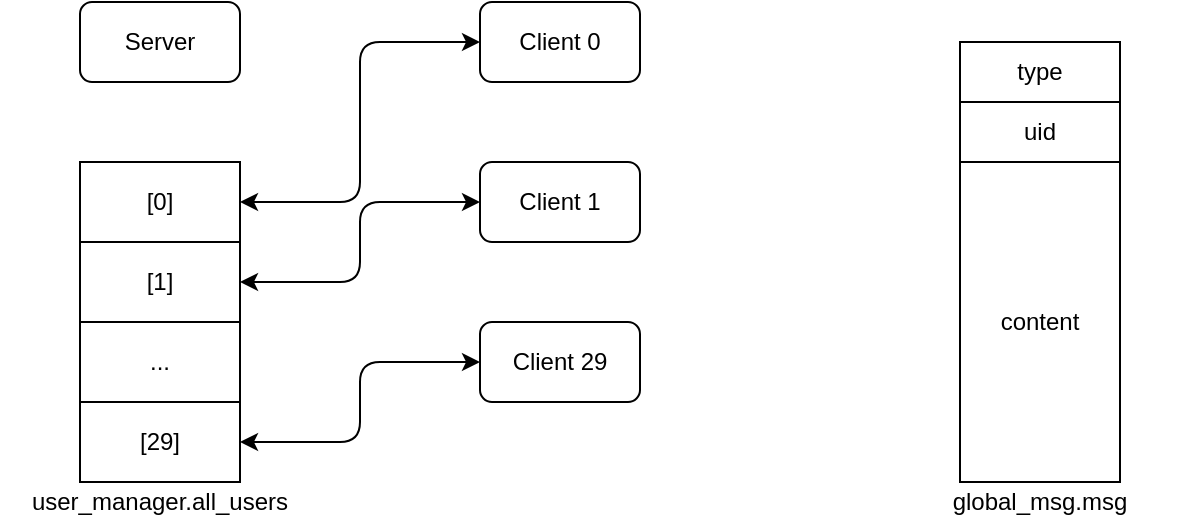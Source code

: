 <mxfile version="15.7.3" type="device" pages="4"><diagram id="ztQ8jp-wLNZFCGGMnCUg" name="Arch"><mxGraphModel dx="1038" dy="617" grid="1" gridSize="10" guides="1" tooltips="1" connect="1" arrows="1" fold="1" page="1" pageScale="1" pageWidth="827" pageHeight="1169" math="0" shadow="0"><root><mxCell id="0"/><mxCell id="1" parent="0"/><mxCell id="0wvb_rNcTNj_fXsIu4Lz-1" value="Server" style="rounded=1;whiteSpace=wrap;html=1;glass=0;sketch=0;" parent="1" vertex="1"><mxGeometry x="160" y="120" width="80" height="40" as="geometry"/></mxCell><mxCell id="0wvb_rNcTNj_fXsIu4Lz-2" value="" style="rounded=0;whiteSpace=wrap;html=1;glass=0;sketch=0;" parent="1" vertex="1"><mxGeometry x="160" y="200" width="80" height="160" as="geometry"/></mxCell><mxCell id="0wvb_rNcTNj_fXsIu4Lz-3" value="user_manager.all_users" style="text;html=1;strokeColor=none;fillColor=none;align=center;verticalAlign=middle;whiteSpace=wrap;rounded=0;glass=0;sketch=0;" parent="1" vertex="1"><mxGeometry x="120" y="360" width="160" height="20" as="geometry"/></mxCell><mxCell id="0wvb_rNcTNj_fXsIu4Lz-4" value="[0]" style="rounded=0;whiteSpace=wrap;html=1;glass=0;sketch=0;" parent="1" vertex="1"><mxGeometry x="160" y="200" width="80" height="40" as="geometry"/></mxCell><mxCell id="0wvb_rNcTNj_fXsIu4Lz-5" value="[1]" style="rounded=0;whiteSpace=wrap;html=1;glass=0;sketch=0;" parent="1" vertex="1"><mxGeometry x="160" y="240" width="80" height="40" as="geometry"/></mxCell><mxCell id="0wvb_rNcTNj_fXsIu4Lz-6" value="..." style="rounded=0;whiteSpace=wrap;html=1;glass=0;sketch=0;" parent="1" vertex="1"><mxGeometry x="160" y="280" width="80" height="40" as="geometry"/></mxCell><mxCell id="0wvb_rNcTNj_fXsIu4Lz-7" value="[29]" style="rounded=0;whiteSpace=wrap;html=1;glass=0;sketch=0;" parent="1" vertex="1"><mxGeometry x="160" y="320" width="80" height="40" as="geometry"/></mxCell><mxCell id="0wvb_rNcTNj_fXsIu4Lz-8" value="Client 0" style="rounded=1;whiteSpace=wrap;html=1;glass=0;sketch=0;" parent="1" vertex="1"><mxGeometry x="360" y="120" width="80" height="40" as="geometry"/></mxCell><mxCell id="0wvb_rNcTNj_fXsIu4Lz-9" value="Client 1" style="rounded=1;whiteSpace=wrap;html=1;glass=0;sketch=0;" parent="1" vertex="1"><mxGeometry x="360" y="200" width="80" height="40" as="geometry"/></mxCell><mxCell id="0wvb_rNcTNj_fXsIu4Lz-10" value="Client 29" style="rounded=1;whiteSpace=wrap;html=1;glass=0;sketch=0;" parent="1" vertex="1"><mxGeometry x="360" y="280" width="80" height="40" as="geometry"/></mxCell><mxCell id="0wvb_rNcTNj_fXsIu4Lz-11" value="" style="endArrow=classic;startArrow=classic;html=1;entryX=0;entryY=0.5;entryDx=0;entryDy=0;exitX=1;exitY=0.5;exitDx=0;exitDy=0;edgeStyle=orthogonalEdgeStyle;" parent="1" source="0wvb_rNcTNj_fXsIu4Lz-4" target="0wvb_rNcTNj_fXsIu4Lz-8" edge="1"><mxGeometry width="50" height="50" relative="1" as="geometry"><mxPoint x="390" y="340" as="sourcePoint"/><mxPoint x="440" y="290" as="targetPoint"/></mxGeometry></mxCell><mxCell id="0wvb_rNcTNj_fXsIu4Lz-12" value="" style="endArrow=classic;startArrow=classic;html=1;entryX=0;entryY=0.5;entryDx=0;entryDy=0;exitX=1;exitY=0.5;exitDx=0;exitDy=0;edgeStyle=orthogonalEdgeStyle;" parent="1" source="0wvb_rNcTNj_fXsIu4Lz-5" target="0wvb_rNcTNj_fXsIu4Lz-9" edge="1"><mxGeometry width="50" height="50" relative="1" as="geometry"><mxPoint x="250" y="230" as="sourcePoint"/><mxPoint x="370" y="150" as="targetPoint"/></mxGeometry></mxCell><mxCell id="0wvb_rNcTNj_fXsIu4Lz-13" value="" style="endArrow=classic;startArrow=classic;html=1;entryX=0;entryY=0.5;entryDx=0;entryDy=0;exitX=1;exitY=0.5;exitDx=0;exitDy=0;edgeStyle=orthogonalEdgeStyle;" parent="1" source="0wvb_rNcTNj_fXsIu4Lz-7" target="0wvb_rNcTNj_fXsIu4Lz-10" edge="1"><mxGeometry width="50" height="50" relative="1" as="geometry"><mxPoint x="250" y="270" as="sourcePoint"/><mxPoint x="370" y="230" as="targetPoint"/></mxGeometry></mxCell><mxCell id="d3LmzU1sygrZS3-xahMW-1" value="content" style="rounded=0;whiteSpace=wrap;html=1;glass=0;sketch=0;" parent="1" vertex="1"><mxGeometry x="600" y="200" width="80" height="160" as="geometry"/></mxCell><mxCell id="d3LmzU1sygrZS3-xahMW-2" value="global_msg.msg" style="text;html=1;strokeColor=none;fillColor=none;align=center;verticalAlign=middle;whiteSpace=wrap;rounded=0;glass=0;sketch=0;" parent="1" vertex="1"><mxGeometry x="560" y="360" width="160" height="20" as="geometry"/></mxCell><mxCell id="qR-idYSzyBj0ynKcqHZd-1" value="uid" style="rounded=0;whiteSpace=wrap;html=1;glass=0;sketch=0;" parent="1" vertex="1"><mxGeometry x="600" y="170" width="80" height="30" as="geometry"/></mxCell><mxCell id="qR-idYSzyBj0ynKcqHZd-2" value="type" style="rounded=0;whiteSpace=wrap;html=1;glass=0;sketch=0;" parent="1" vertex="1"><mxGeometry x="600" y="140" width="80" height="30" as="geometry"/></mxCell></root></mxGraphModel></diagram><diagram id="RaOg61kM_tMvtl5a4o-I" name="Broadcast"><mxGraphModel dx="1038" dy="617" grid="1" gridSize="10" guides="1" tooltips="1" connect="1" arrows="1" fold="1" page="1" pageScale="1" pageWidth="827" pageHeight="1169" math="0" shadow="0"><root><mxCell id="gN6ypUjv7BqEdY-IQkEZ-0"/><mxCell id="gN6ypUjv7BqEdY-IQkEZ-1" parent="gN6ypUjv7BqEdY-IQkEZ-0"/><mxCell id="VktEYVi3N_iDKURoangl-0" value="Server" style="rounded=1;whiteSpace=wrap;html=1;glass=0;sketch=0;" parent="gN6ypUjv7BqEdY-IQkEZ-1" vertex="1"><mxGeometry x="160" y="120" width="80" height="40" as="geometry"/></mxCell><mxCell id="VktEYVi3N_iDKURoangl-1" value="" style="rounded=0;whiteSpace=wrap;html=1;glass=0;sketch=0;" parent="gN6ypUjv7BqEdY-IQkEZ-1" vertex="1"><mxGeometry x="160" y="200" width="80" height="160" as="geometry"/></mxCell><mxCell id="VktEYVi3N_iDKURoangl-3" value="[0]" style="rounded=0;whiteSpace=wrap;html=1;glass=0;sketch=0;" parent="gN6ypUjv7BqEdY-IQkEZ-1" vertex="1"><mxGeometry x="160" y="200" width="80" height="40" as="geometry"/></mxCell><mxCell id="VktEYVi3N_iDKURoangl-4" value="[1]" style="rounded=0;whiteSpace=wrap;html=1;glass=0;sketch=0;" parent="gN6ypUjv7BqEdY-IQkEZ-1" vertex="1"><mxGeometry x="160" y="240" width="80" height="40" as="geometry"/></mxCell><mxCell id="VktEYVi3N_iDKURoangl-5" value="..." style="rounded=0;whiteSpace=wrap;html=1;glass=0;sketch=0;" parent="gN6ypUjv7BqEdY-IQkEZ-1" vertex="1"><mxGeometry x="160" y="280" width="80" height="40" as="geometry"/></mxCell><mxCell id="VktEYVi3N_iDKURoangl-6" value="[29]" style="rounded=0;whiteSpace=wrap;html=1;glass=0;sketch=0;" parent="gN6ypUjv7BqEdY-IQkEZ-1" vertex="1"><mxGeometry x="160" y="320" width="80" height="40" as="geometry"/></mxCell><mxCell id="VktEYVi3N_iDKURoangl-7" value="Client 0" style="rounded=1;whiteSpace=wrap;html=1;glass=0;sketch=0;" parent="gN6ypUjv7BqEdY-IQkEZ-1" vertex="1"><mxGeometry x="360" y="120" width="80" height="40" as="geometry"/></mxCell><mxCell id="VktEYVi3N_iDKURoangl-8" value="Client 1" style="rounded=1;whiteSpace=wrap;html=1;glass=0;sketch=0;" parent="gN6ypUjv7BqEdY-IQkEZ-1" vertex="1"><mxGeometry x="360" y="200" width="80" height="40" as="geometry"/></mxCell><mxCell id="VktEYVi3N_iDKURoangl-9" value="Client 29" style="rounded=1;whiteSpace=wrap;html=1;glass=0;sketch=0;" parent="gN6ypUjv7BqEdY-IQkEZ-1" vertex="1"><mxGeometry x="360" y="280" width="80" height="40" as="geometry"/></mxCell><mxCell id="VktEYVi3N_iDKURoangl-13" value="" style="endArrow=classic;html=1;exitX=0.5;exitY=0;exitDx=0;exitDy=0;entryX=0.5;entryY=0;entryDx=0;entryDy=0;edgeStyle=orthogonalEdgeStyle;" parent="gN6ypUjv7BqEdY-IQkEZ-1" source="VktEYVi3N_iDKURoangl-0" target="VktEYVi3N_iDKURoangl-7" edge="1"><mxGeometry width="50" height="50" relative="1" as="geometry"><mxPoint x="190" y="70" as="sourcePoint"/><mxPoint x="430" y="50" as="targetPoint"/><Array as="points"><mxPoint x="200" y="90"/><mxPoint x="400" y="90"/></Array></mxGeometry></mxCell><mxCell id="VktEYVi3N_iDKURoangl-14" value="" style="endArrow=classic;html=1;exitX=0.5;exitY=0;exitDx=0;exitDy=0;entryX=0.5;entryY=0;entryDx=0;entryDy=0;edgeStyle=orthogonalEdgeStyle;" parent="gN6ypUjv7BqEdY-IQkEZ-1" source="VktEYVi3N_iDKURoangl-0" target="VktEYVi3N_iDKURoangl-8" edge="1"><mxGeometry width="50" height="50" relative="1" as="geometry"><mxPoint x="210" y="130" as="sourcePoint"/><mxPoint x="410" y="130" as="targetPoint"/><Array as="points"><mxPoint x="200" y="100"/><mxPoint x="320" y="100"/><mxPoint x="320" y="180"/><mxPoint x="400" y="180"/></Array></mxGeometry></mxCell><mxCell id="VktEYVi3N_iDKURoangl-15" value="" style="endArrow=classic;html=1;exitX=0.5;exitY=0;exitDx=0;exitDy=0;entryX=0.5;entryY=0;entryDx=0;entryDy=0;edgeStyle=orthogonalEdgeStyle;" parent="gN6ypUjv7BqEdY-IQkEZ-1" target="VktEYVi3N_iDKURoangl-9" edge="1"><mxGeometry width="50" height="50" relative="1" as="geometry"><mxPoint x="200" y="120" as="sourcePoint"/><mxPoint x="400" y="200" as="targetPoint"/><Array as="points"><mxPoint x="200" y="110"/><mxPoint x="280" y="110"/><mxPoint x="280" y="260"/><mxPoint x="400" y="260"/></Array></mxGeometry></mxCell><mxCell id="VktEYVi3N_iDKURoangl-16" value="3. Send signal SIGUSR1" style="text;html=1;strokeColor=none;fillColor=none;align=center;verticalAlign=middle;whiteSpace=wrap;rounded=0;glass=0;sketch=0;" parent="gN6ypUjv7BqEdY-IQkEZ-1" vertex="1"><mxGeometry x="200" y="70" width="200" height="20" as="geometry"/></mxCell><mxCell id="VktEYVi3N_iDKURoangl-23" value="" style="endArrow=classic;html=1;exitX=0.25;exitY=0;exitDx=0;exitDy=0;edgeStyle=orthogonalEdgeStyle;entryX=0.5;entryY=0;entryDx=0;entryDy=0;" parent="gN6ypUjv7BqEdY-IQkEZ-1" source="VktEYVi3N_iDKURoangl-0" target="2Idp79vaZEghpSt_taRU-2" edge="1"><mxGeometry width="50" height="50" relative="1" as="geometry"><mxPoint x="210" y="130" as="sourcePoint"/><mxPoint x="640" y="190" as="targetPoint"/><Array as="points"><mxPoint x="180" y="60"/><mxPoint x="640" y="60"/></Array></mxGeometry></mxCell><mxCell id="VktEYVi3N_iDKURoangl-24" value="1. Write Message" style="text;html=1;strokeColor=none;fillColor=none;align=center;verticalAlign=middle;whiteSpace=wrap;rounded=0;glass=0;sketch=0;" parent="gN6ypUjv7BqEdY-IQkEZ-1" vertex="1"><mxGeometry x="180" y="40" width="340" height="20" as="geometry"/></mxCell><mxCell id="VktEYVi3N_iDKURoangl-25" value="" style="endArrow=classic;html=1;exitX=1;exitY=0.5;exitDx=0;exitDy=0;entryX=0;entryY=0.5;entryDx=0;entryDy=0;edgeStyle=orthogonalEdgeStyle;" parent="gN6ypUjv7BqEdY-IQkEZ-1" source="VktEYVi3N_iDKURoangl-7" edge="1"><mxGeometry width="50" height="50" relative="1" as="geometry"><mxPoint x="570" y="170" as="sourcePoint"/><mxPoint x="600" y="270" as="targetPoint"/><Array as="points"><mxPoint x="530" y="140"/><mxPoint x="530" y="270"/></Array></mxGeometry></mxCell><mxCell id="VktEYVi3N_iDKURoangl-27" value="" style="endArrow=classic;html=1;exitX=1;exitY=0.5;exitDx=0;exitDy=0;edgeStyle=orthogonalEdgeStyle;" parent="gN6ypUjv7BqEdY-IQkEZ-1" source="VktEYVi3N_iDKURoangl-8" edge="1"><mxGeometry width="50" height="50" relative="1" as="geometry"><mxPoint x="450" y="150" as="sourcePoint"/><mxPoint x="600" y="270" as="targetPoint"/><Array as="points"><mxPoint x="530" y="220"/><mxPoint x="530" y="270"/></Array></mxGeometry></mxCell><mxCell id="VktEYVi3N_iDKURoangl-28" value="" style="endArrow=classic;html=1;exitX=1;exitY=0.5;exitDx=0;exitDy=0;edgeStyle=orthogonalEdgeStyle;entryX=0;entryY=0.5;entryDx=0;entryDy=0;" parent="gN6ypUjv7BqEdY-IQkEZ-1" edge="1"><mxGeometry width="50" height="50" relative="1" as="geometry"><mxPoint x="440" y="300" as="sourcePoint"/><mxPoint x="600" y="270" as="targetPoint"/><Array as="points"><mxPoint x="530" y="300"/><mxPoint x="530" y="270"/></Array></mxGeometry></mxCell><mxCell id="VktEYVi3N_iDKURoangl-29" value="4. Read Message" style="text;html=1;strokeColor=none;fillColor=none;align=center;verticalAlign=middle;whiteSpace=wrap;rounded=0;glass=0;sketch=0;" parent="gN6ypUjv7BqEdY-IQkEZ-1" vertex="1"><mxGeometry x="440" y="300" width="150" height="20" as="geometry"/></mxCell><mxCell id="KhmuvnJpshr-bORG_6BM-0" value="" style="endArrow=classic;html=1;exitX=0;exitY=0.5;exitDx=0;exitDy=0;entryX=0;entryY=0.5;entryDx=0;entryDy=0;edgeStyle=orthogonalEdgeStyle;" parent="gN6ypUjv7BqEdY-IQkEZ-1" source="VktEYVi3N_iDKURoangl-0" target="VktEYVi3N_iDKURoangl-3" edge="1"><mxGeometry width="50" height="50" relative="1" as="geometry"><mxPoint x="120" y="170" as="sourcePoint"/><mxPoint x="320" y="330" as="targetPoint"/><Array as="points"><mxPoint x="80" y="140"/><mxPoint x="80" y="220"/></Array></mxGeometry></mxCell><mxCell id="KhmuvnJpshr-bORG_6BM-1" value="" style="endArrow=classic;html=1;exitX=0;exitY=0.5;exitDx=0;exitDy=0;edgeStyle=orthogonalEdgeStyle;" parent="gN6ypUjv7BqEdY-IQkEZ-1" edge="1"><mxGeometry width="50" height="50" relative="1" as="geometry"><mxPoint x="160" y="140" as="sourcePoint"/><mxPoint x="160" y="260" as="targetPoint"/><Array as="points"><mxPoint x="80" y="140"/><mxPoint x="80" y="260"/></Array></mxGeometry></mxCell><mxCell id="KhmuvnJpshr-bORG_6BM-2" value="" style="endArrow=classic;html=1;exitX=0;exitY=0.5;exitDx=0;exitDy=0;edgeStyle=orthogonalEdgeStyle;entryX=0;entryY=0.5;entryDx=0;entryDy=0;" parent="gN6ypUjv7BqEdY-IQkEZ-1" target="VktEYVi3N_iDKURoangl-6" edge="1"><mxGeometry width="50" height="50" relative="1" as="geometry"><mxPoint x="160" y="140" as="sourcePoint"/><mxPoint x="160" y="260" as="targetPoint"/><Array as="points"><mxPoint x="80" y="140"/><mxPoint x="80" y="340"/></Array></mxGeometry></mxCell><mxCell id="KhmuvnJpshr-bORG_6BM-3" value="2. Get client pid" style="text;html=1;strokeColor=none;fillColor=none;align=center;verticalAlign=middle;whiteSpace=wrap;rounded=0;glass=0;sketch=0;" parent="gN6ypUjv7BqEdY-IQkEZ-1" vertex="1"><mxGeometry x="70" y="120" width="90" height="20" as="geometry"/></mxCell><mxCell id="uNIS7vx1ySv8rXp0rhBR-0" value="user_manager.all_users" style="text;html=1;strokeColor=none;fillColor=none;align=center;verticalAlign=middle;whiteSpace=wrap;rounded=0;glass=0;sketch=0;" parent="gN6ypUjv7BqEdY-IQkEZ-1" vertex="1"><mxGeometry x="120" y="360" width="160" height="20" as="geometry"/></mxCell><mxCell id="2Idp79vaZEghpSt_taRU-0" value="content" style="rounded=0;whiteSpace=wrap;html=1;glass=0;sketch=0;" parent="gN6ypUjv7BqEdY-IQkEZ-1" vertex="1"><mxGeometry x="600" y="200" width="80" height="160" as="geometry"/></mxCell><mxCell id="2Idp79vaZEghpSt_taRU-1" value="uid" style="rounded=0;whiteSpace=wrap;html=1;glass=0;sketch=0;" parent="gN6ypUjv7BqEdY-IQkEZ-1" vertex="1"><mxGeometry x="600" y="170" width="80" height="30" as="geometry"/></mxCell><mxCell id="2Idp79vaZEghpSt_taRU-2" value="type" style="rounded=0;whiteSpace=wrap;html=1;glass=0;sketch=0;" parent="gN6ypUjv7BqEdY-IQkEZ-1" vertex="1"><mxGeometry x="600" y="140" width="80" height="30" as="geometry"/></mxCell><mxCell id="yZECNWi2vO3Per8zck4b-0" value="global_msg.msg" style="text;html=1;strokeColor=none;fillColor=none;align=center;verticalAlign=middle;whiteSpace=wrap;rounded=0;glass=0;sketch=0;" parent="gN6ypUjv7BqEdY-IQkEZ-1" vertex="1"><mxGeometry x="560" y="360" width="160" height="20" as="geometry"/></mxCell></root></mxGraphModel></diagram><diagram id="udYodNbe7nGKXr3uAdj9" name="Yell"><mxGraphModel dx="1038" dy="617" grid="1" gridSize="10" guides="1" tooltips="1" connect="1" arrows="1" fold="1" page="1" pageScale="1" pageWidth="827" pageHeight="1169" math="0" shadow="0"><root><mxCell id="6VNX-fs79_UBOAByixTX-0"/><mxCell id="6VNX-fs79_UBOAByixTX-1" parent="6VNX-fs79_UBOAByixTX-0"/><mxCell id="3rBEM1Vwop7A2pzbzczk-0" value="Server" style="rounded=1;whiteSpace=wrap;html=1;glass=0;sketch=0;" parent="6VNX-fs79_UBOAByixTX-1" vertex="1"><mxGeometry x="160" y="120" width="80" height="40" as="geometry"/></mxCell><mxCell id="3rBEM1Vwop7A2pzbzczk-1" value="" style="rounded=0;whiteSpace=wrap;html=1;glass=0;sketch=0;" parent="6VNX-fs79_UBOAByixTX-1" vertex="1"><mxGeometry x="160" y="200" width="80" height="160" as="geometry"/></mxCell><mxCell id="3rBEM1Vwop7A2pzbzczk-3" value="[0]" style="rounded=0;whiteSpace=wrap;html=1;glass=0;sketch=0;" parent="6VNX-fs79_UBOAByixTX-1" vertex="1"><mxGeometry x="160" y="200" width="80" height="40" as="geometry"/></mxCell><mxCell id="3rBEM1Vwop7A2pzbzczk-4" value="[1]" style="rounded=0;whiteSpace=wrap;html=1;glass=0;sketch=0;" parent="6VNX-fs79_UBOAByixTX-1" vertex="1"><mxGeometry x="160" y="240" width="80" height="40" as="geometry"/></mxCell><mxCell id="3rBEM1Vwop7A2pzbzczk-5" value="..." style="rounded=0;whiteSpace=wrap;html=1;glass=0;sketch=0;" parent="6VNX-fs79_UBOAByixTX-1" vertex="1"><mxGeometry x="160" y="280" width="80" height="40" as="geometry"/></mxCell><mxCell id="3rBEM1Vwop7A2pzbzczk-6" value="[29]" style="rounded=0;whiteSpace=wrap;html=1;glass=0;sketch=0;" parent="6VNX-fs79_UBOAByixTX-1" vertex="1"><mxGeometry x="160" y="320" width="80" height="40" as="geometry"/></mxCell><mxCell id="3rBEM1Vwop7A2pzbzczk-7" value="Client 0" style="rounded=1;whiteSpace=wrap;html=1;glass=0;sketch=0;" parent="6VNX-fs79_UBOAByixTX-1" vertex="1"><mxGeometry x="360" y="120" width="80" height="40" as="geometry"/></mxCell><mxCell id="3rBEM1Vwop7A2pzbzczk-8" value="Client 1" style="rounded=1;whiteSpace=wrap;html=1;glass=0;sketch=0;" parent="6VNX-fs79_UBOAByixTX-1" vertex="1"><mxGeometry x="360" y="200" width="80" height="40" as="geometry"/></mxCell><mxCell id="3rBEM1Vwop7A2pzbzczk-9" value="Client 29" style="rounded=1;whiteSpace=wrap;html=1;glass=0;sketch=0;" parent="6VNX-fs79_UBOAByixTX-1" vertex="1"><mxGeometry x="360" y="280" width="80" height="40" as="geometry"/></mxCell><mxCell id="3rBEM1Vwop7A2pzbzczk-10" value="" style="endArrow=none;html=1;exitX=0;exitY=0.5;exitDx=0;exitDy=0;edgeStyle=orthogonalEdgeStyle;endFill=0;startArrow=classic;startFill=1;" parent="6VNX-fs79_UBOAByixTX-1" source="3rBEM1Vwop7A2pzbzczk-8" edge="1"><mxGeometry width="50" height="50" relative="1" as="geometry"><mxPoint x="190" y="70" as="sourcePoint"/><mxPoint x="360" y="140" as="targetPoint"/><Array as="points"><mxPoint x="300" y="220"/><mxPoint x="300" y="140"/></Array></mxGeometry></mxCell><mxCell id="3rBEM1Vwop7A2pzbzczk-13" value="3. Send signal SIGUSR1" style="text;html=1;strokeColor=none;fillColor=none;align=center;verticalAlign=middle;whiteSpace=wrap;rounded=0;glass=0;sketch=0;" parent="6VNX-fs79_UBOAByixTX-1" vertex="1"><mxGeometry x="270" y="110" width="90" height="30" as="geometry"/></mxCell><mxCell id="3rBEM1Vwop7A2pzbzczk-18" value="" style="endArrow=classic;html=1;exitX=0.75;exitY=0;exitDx=0;exitDy=0;entryX=0.5;entryY=0;entryDx=0;entryDy=0;edgeStyle=orthogonalEdgeStyle;" parent="6VNX-fs79_UBOAByixTX-1" source="3rBEM1Vwop7A2pzbzczk-7" target="JrXSPrZAXCc8ERCl7NgP-2" edge="1"><mxGeometry width="50" height="50" relative="1" as="geometry"><mxPoint x="570" y="170" as="sourcePoint"/><mxPoint x="640" y="190" as="targetPoint"/><Array as="points"><mxPoint x="420" y="100"/><mxPoint x="640" y="100"/></Array></mxGeometry></mxCell><mxCell id="3rBEM1Vwop7A2pzbzczk-22" value="1. Write Message" style="text;html=1;strokeColor=none;fillColor=none;align=center;verticalAlign=middle;whiteSpace=wrap;rounded=0;glass=0;sketch=0;" parent="6VNX-fs79_UBOAByixTX-1" vertex="1"><mxGeometry x="420" y="80" width="220" height="20" as="geometry"/></mxCell><mxCell id="-XCfv3XWpLAPyqRKMEGH-0" value="" style="endArrow=none;html=1;entryX=0;entryY=0.5;entryDx=0;entryDy=0;edgeStyle=orthogonalEdgeStyle;endFill=0;startArrow=classic;startFill=1;" parent="6VNX-fs79_UBOAByixTX-1" target="3rBEM1Vwop7A2pzbzczk-7" edge="1"><mxGeometry width="50" height="50" relative="1" as="geometry"><mxPoint x="360" y="300" as="sourcePoint"/><mxPoint x="400" y="120" as="targetPoint"/><Array as="points"><mxPoint x="300" y="300"/><mxPoint x="300" y="140"/></Array></mxGeometry></mxCell><mxCell id="EDfATnuBFgomKoNXbLSA-0" value="" style="endArrow=classic;html=1;entryX=0;entryY=0.5;entryDx=0;entryDy=0;edgeStyle=orthogonalEdgeStyle;" parent="6VNX-fs79_UBOAByixTX-1" edge="1"><mxGeometry width="50" height="50" relative="1" as="geometry"><mxPoint x="400" y="120" as="sourcePoint"/><mxPoint x="160" y="220" as="targetPoint"/><Array as="points"><mxPoint x="400" y="100"/><mxPoint x="80" y="100"/><mxPoint x="80" y="220"/></Array></mxGeometry></mxCell><mxCell id="EDfATnuBFgomKoNXbLSA-1" value="" style="endArrow=classic;html=1;edgeStyle=orthogonalEdgeStyle;" parent="6VNX-fs79_UBOAByixTX-1" edge="1"><mxGeometry width="50" height="50" relative="1" as="geometry"><mxPoint x="400" y="120" as="sourcePoint"/><mxPoint x="160" y="260" as="targetPoint"/><Array as="points"><mxPoint x="400" y="100"/><mxPoint x="80" y="100"/><mxPoint x="80" y="260"/></Array></mxGeometry></mxCell><mxCell id="EDfATnuBFgomKoNXbLSA-2" value="" style="endArrow=classic;html=1;edgeStyle=orthogonalEdgeStyle;entryX=0;entryY=0.5;entryDx=0;entryDy=0;exitX=0.5;exitY=0;exitDx=0;exitDy=0;" parent="6VNX-fs79_UBOAByixTX-1" source="3rBEM1Vwop7A2pzbzczk-7" edge="1"><mxGeometry width="50" height="50" relative="1" as="geometry"><mxPoint x="150" y="60" as="sourcePoint"/><mxPoint x="160" y="340" as="targetPoint"/><Array as="points"><mxPoint x="400" y="100"/><mxPoint x="80" y="100"/><mxPoint x="80" y="340"/></Array></mxGeometry></mxCell><mxCell id="EDfATnuBFgomKoNXbLSA-3" value="2. Get client pid" style="text;html=1;strokeColor=none;fillColor=none;align=center;verticalAlign=middle;whiteSpace=wrap;rounded=0;glass=0;sketch=0;" parent="6VNX-fs79_UBOAByixTX-1" vertex="1"><mxGeometry x="80" y="80" width="320" height="20" as="geometry"/></mxCell><mxCell id="FrTLsI7wH2Y7n5d40m5k-0" value="" style="endArrow=classic;html=1;exitX=1;exitY=0.5;exitDx=0;exitDy=0;edgeStyle=orthogonalEdgeStyle;" parent="6VNX-fs79_UBOAByixTX-1" edge="1"><mxGeometry width="50" height="50" relative="1" as="geometry"><mxPoint x="440" y="220" as="sourcePoint"/><mxPoint x="600" y="270" as="targetPoint"/><Array as="points"><mxPoint x="530" y="220"/><mxPoint x="530" y="270"/></Array></mxGeometry></mxCell><mxCell id="FrTLsI7wH2Y7n5d40m5k-1" value="" style="endArrow=classic;html=1;exitX=1;exitY=0.5;exitDx=0;exitDy=0;edgeStyle=orthogonalEdgeStyle;entryX=0;entryY=0.5;entryDx=0;entryDy=0;" parent="6VNX-fs79_UBOAByixTX-1" edge="1"><mxGeometry width="50" height="50" relative="1" as="geometry"><mxPoint x="440" y="300" as="sourcePoint"/><mxPoint x="600" y="270" as="targetPoint"/><Array as="points"><mxPoint x="530" y="300"/><mxPoint x="530" y="270"/></Array></mxGeometry></mxCell><mxCell id="FrTLsI7wH2Y7n5d40m5k-2" value="4. Read Message" style="text;html=1;strokeColor=none;fillColor=none;align=center;verticalAlign=middle;whiteSpace=wrap;rounded=0;glass=0;sketch=0;" parent="6VNX-fs79_UBOAByixTX-1" vertex="1"><mxGeometry x="440" y="300" width="150" height="20" as="geometry"/></mxCell><mxCell id="lXOU4UsA98H5SAVJ0Y09-0" value="user_manager.all_users" style="text;html=1;strokeColor=none;fillColor=none;align=center;verticalAlign=middle;whiteSpace=wrap;rounded=0;glass=0;sketch=0;" parent="6VNX-fs79_UBOAByixTX-1" vertex="1"><mxGeometry x="120" y="360" width="160" height="20" as="geometry"/></mxCell><mxCell id="JrXSPrZAXCc8ERCl7NgP-0" value="content" style="rounded=0;whiteSpace=wrap;html=1;glass=0;sketch=0;" parent="6VNX-fs79_UBOAByixTX-1" vertex="1"><mxGeometry x="600" y="200" width="80" height="160" as="geometry"/></mxCell><mxCell id="JrXSPrZAXCc8ERCl7NgP-1" value="uid" style="rounded=0;whiteSpace=wrap;html=1;glass=0;sketch=0;" parent="6VNX-fs79_UBOAByixTX-1" vertex="1"><mxGeometry x="600" y="170" width="80" height="30" as="geometry"/></mxCell><mxCell id="JrXSPrZAXCc8ERCl7NgP-2" value="type" style="rounded=0;whiteSpace=wrap;html=1;glass=0;sketch=0;" parent="6VNX-fs79_UBOAByixTX-1" vertex="1"><mxGeometry x="600" y="140" width="80" height="30" as="geometry"/></mxCell><mxCell id="-CN7NeWkV0gJadvupspF-0" value="global_msg.msg" style="text;html=1;strokeColor=none;fillColor=none;align=center;verticalAlign=middle;whiteSpace=wrap;rounded=0;glass=0;sketch=0;" parent="6VNX-fs79_UBOAByixTX-1" vertex="1"><mxGeometry x="560" y="360" width="160" height="20" as="geometry"/></mxCell></root></mxGraphModel></diagram><diagram id="fkISjcoXgblXFq4LQc9x" name="User pipe"><mxGraphModel dx="1038" dy="617" grid="1" gridSize="10" guides="1" tooltips="1" connect="1" arrows="1" fold="1" page="1" pageScale="1" pageWidth="827" pageHeight="1169" math="0" shadow="0"><root><mxCell id="CeeucTRzWX8yiDjkxNy2-0"/><mxCell id="CeeucTRzWX8yiDjkxNy2-1" parent="CeeucTRzWX8yiDjkxNy2-0"/><mxCell id="bcMGfCg0PBXOf0-Dzq8N-0" value="Server" style="rounded=1;whiteSpace=wrap;html=1;glass=0;sketch=0;" parent="CeeucTRzWX8yiDjkxNy2-1" vertex="1"><mxGeometry x="160" y="120" width="80" height="40" as="geometry"/></mxCell><mxCell id="bcMGfCg0PBXOf0-Dzq8N-1" value="" style="rounded=0;whiteSpace=wrap;html=1;glass=0;sketch=0;" parent="CeeucTRzWX8yiDjkxNy2-1" vertex="1"><mxGeometry x="160" y="200" width="80" height="160" as="geometry"/></mxCell><mxCell id="bcMGfCg0PBXOf0-Dzq8N-2" value="[0]" style="rounded=0;whiteSpace=wrap;html=1;glass=0;sketch=0;" parent="CeeucTRzWX8yiDjkxNy2-1" vertex="1"><mxGeometry x="160" y="200" width="80" height="40" as="geometry"/></mxCell><mxCell id="bcMGfCg0PBXOf0-Dzq8N-3" value="[1]" style="rounded=0;whiteSpace=wrap;html=1;glass=0;sketch=0;" parent="CeeucTRzWX8yiDjkxNy2-1" vertex="1"><mxGeometry x="160" y="240" width="80" height="40" as="geometry"/></mxCell><mxCell id="bcMGfCg0PBXOf0-Dzq8N-4" value="..." style="rounded=0;whiteSpace=wrap;html=1;glass=0;sketch=0;" parent="CeeucTRzWX8yiDjkxNy2-1" vertex="1"><mxGeometry x="160" y="280" width="80" height="40" as="geometry"/></mxCell><mxCell id="bcMGfCg0PBXOf0-Dzq8N-5" value="[29]" style="rounded=0;whiteSpace=wrap;html=1;glass=0;sketch=0;" parent="CeeucTRzWX8yiDjkxNy2-1" vertex="1"><mxGeometry x="160" y="320" width="80" height="40" as="geometry"/></mxCell><mxCell id="bcMGfCg0PBXOf0-Dzq8N-6" value="Client 0" style="rounded=1;whiteSpace=wrap;html=1;glass=0;sketch=0;" parent="CeeucTRzWX8yiDjkxNy2-1" vertex="1"><mxGeometry x="360" y="120" width="80" height="40" as="geometry"/></mxCell><mxCell id="bcMGfCg0PBXOf0-Dzq8N-7" value="Client 1" style="rounded=1;whiteSpace=wrap;html=1;glass=0;sketch=0;" parent="CeeucTRzWX8yiDjkxNy2-1" vertex="1"><mxGeometry x="360" y="200" width="80" height="40" as="geometry"/></mxCell><mxCell id="bcMGfCg0PBXOf0-Dzq8N-9" value="" style="endArrow=none;html=1;exitX=0;exitY=0.25;exitDx=0;exitDy=0;edgeStyle=orthogonalEdgeStyle;endFill=0;startArrow=classic;startFill=1;" parent="CeeucTRzWX8yiDjkxNy2-1" source="bcMGfCg0PBXOf0-Dzq8N-7" edge="1"><mxGeometry width="50" height="50" relative="1" as="geometry"><mxPoint x="190" y="70" as="sourcePoint"/><mxPoint x="360" y="140" as="targetPoint"/><Array as="points"><mxPoint x="300" y="210"/><mxPoint x="300" y="140"/></Array></mxGeometry></mxCell><mxCell id="bcMGfCg0PBXOf0-Dzq8N-10" value="3. Send signal SIGUSR2" style="text;html=1;strokeColor=none;fillColor=none;align=center;verticalAlign=middle;whiteSpace=wrap;rounded=0;glass=0;sketch=0;" parent="CeeucTRzWX8yiDjkxNy2-1" vertex="1"><mxGeometry x="270" y="110" width="90" height="30" as="geometry"/></mxCell><mxCell id="bcMGfCg0PBXOf0-Dzq8N-15" value="" style="endArrow=classic;html=1;edgeStyle=orthogonalEdgeStyle;" parent="CeeucTRzWX8yiDjkxNy2-1" edge="1"><mxGeometry width="50" height="50" relative="1" as="geometry"><mxPoint x="400" y="120" as="sourcePoint"/><mxPoint x="160" y="260" as="targetPoint"/><Array as="points"><mxPoint x="400" y="100"/><mxPoint x="80" y="100"/><mxPoint x="80" y="260"/></Array></mxGeometry></mxCell><mxCell id="bcMGfCg0PBXOf0-Dzq8N-17" value="2. Read all_users[1].pid; Set all_users[1].ruid = 0" style="text;html=1;strokeColor=none;fillColor=none;align=center;verticalAlign=middle;whiteSpace=wrap;rounded=0;glass=0;sketch=0;" parent="CeeucTRzWX8yiDjkxNy2-1" vertex="1"><mxGeometry x="80" y="80" width="320" height="20" as="geometry"/></mxCell><mxCell id="bcMGfCg0PBXOf0-Dzq8N-21" value="user_manager.all_users" style="text;html=1;strokeColor=none;fillColor=none;align=center;verticalAlign=middle;whiteSpace=wrap;rounded=0;glass=0;sketch=0;" parent="CeeucTRzWX8yiDjkxNy2-1" vertex="1"><mxGeometry x="120" y="360" width="160" height="20" as="geometry"/></mxCell><mxCell id="bcMGfCg0PBXOf0-Dzq8N-22" value="user_pipe/1/0" style="rounded=0;whiteSpace=wrap;html=1;glass=0;sketch=0;shadow=1;" parent="CeeucTRzWX8yiDjkxNy2-1" vertex="1"><mxGeometry x="600" y="200" width="80" height="40" as="geometry"/></mxCell><mxCell id="bcMGfCg0PBXOf0-Dzq8N-25" value="user_pipe/&amp;lt;to_uid&amp;gt;/&amp;lt;from_uid&amp;gt;" style="text;html=1;strokeColor=none;fillColor=none;align=center;verticalAlign=middle;whiteSpace=wrap;rounded=0;glass=0;sketch=0;" parent="CeeucTRzWX8yiDjkxNy2-1" vertex="1"><mxGeometry x="520" y="240" width="240" height="20" as="geometry"/></mxCell><mxCell id="bcMGfCg0PBXOf0-Dzq8N-26" value="(Client 0 creates a user pipe to Client 1)" style="text;html=1;strokeColor=none;fillColor=none;align=center;verticalAlign=middle;whiteSpace=wrap;rounded=0;glass=0;sketch=0;" parent="CeeucTRzWX8yiDjkxNy2-1" vertex="1"><mxGeometry x="280" y="395" width="240" height="20" as="geometry"/></mxCell><mxCell id="bcMGfCg0PBXOf0-Dzq8N-27" value="" style="endArrow=none;html=1;exitX=0.5;exitY=0;exitDx=0;exitDy=0;edgeStyle=orthogonalEdgeStyle;endFill=0;startArrow=classic;startFill=1;entryX=1;entryY=0.5;entryDx=0;entryDy=0;" parent="CeeucTRzWX8yiDjkxNy2-1" source="bcMGfCg0PBXOf0-Dzq8N-22" target="bcMGfCg0PBXOf0-Dzq8N-6" edge="1"><mxGeometry width="50" height="50" relative="1" as="geometry"><mxPoint x="560" y="230" as="sourcePoint"/><mxPoint x="500" y="130" as="targetPoint"/><Array as="points"><mxPoint x="640" y="140"/></Array></mxGeometry></mxCell><mxCell id="bcMGfCg0PBXOf0-Dzq8N-28" value="1. Create fifo" style="text;html=1;strokeColor=none;fillColor=none;align=center;verticalAlign=middle;whiteSpace=wrap;rounded=0;glass=0;sketch=0;" parent="CeeucTRzWX8yiDjkxNy2-1" vertex="1"><mxGeometry x="440" y="120" width="200" height="20" as="geometry"/></mxCell><mxCell id="PTuZjLx9XcxQUgqhfDzx-0" value="" style="endArrow=none;html=1;exitX=1;exitY=0.5;exitDx=0;exitDy=0;edgeStyle=orthogonalEdgeStyle;endFill=0;startArrow=classic;startFill=1;entryX=0.5;entryY=1;entryDx=0;entryDy=0;" parent="CeeucTRzWX8yiDjkxNy2-1" source="bcMGfCg0PBXOf0-Dzq8N-3" target="bcMGfCg0PBXOf0-Dzq8N-7" edge="1"><mxGeometry width="50" height="50" relative="1" as="geometry"><mxPoint x="345" y="320" as="sourcePoint"/><mxPoint x="345" y="250" as="targetPoint"/><Array as="points"><mxPoint x="400" y="260"/></Array></mxGeometry></mxCell><mxCell id="PTuZjLx9XcxQUgqhfDzx-1" value="4.1. Read all_users[1].ruid" style="text;html=1;strokeColor=none;fillColor=none;align=center;verticalAlign=middle;whiteSpace=wrap;rounded=0;glass=0;sketch=0;" parent="CeeucTRzWX8yiDjkxNy2-1" vertex="1"><mxGeometry x="240" y="265" width="160" height="15" as="geometry"/></mxCell><mxCell id="PTuZjLx9XcxQUgqhfDzx-2" value="" style="endArrow=none;html=1;exitX=0;exitY=0.5;exitDx=0;exitDy=0;edgeStyle=orthogonalEdgeStyle;endFill=0;startArrow=classic;startFill=1;entryX=1;entryY=0.5;entryDx=0;entryDy=0;" parent="CeeucTRzWX8yiDjkxNy2-1" source="bcMGfCg0PBXOf0-Dzq8N-22" target="bcMGfCg0PBXOf0-Dzq8N-7" edge="1"><mxGeometry width="50" height="50" relative="1" as="geometry"><mxPoint x="250" y="270" as="sourcePoint"/><mxPoint x="410" y="250" as="targetPoint"/><Array as="points"><mxPoint x="550" y="220"/><mxPoint x="550" y="220"/></Array></mxGeometry></mxCell><mxCell id="PTuZjLx9XcxQUgqhfDzx-3" value="5.1. Open fifo" style="text;html=1;strokeColor=none;fillColor=none;align=center;verticalAlign=middle;whiteSpace=wrap;rounded=0;glass=0;sketch=0;" parent="CeeucTRzWX8yiDjkxNy2-1" vertex="1"><mxGeometry x="440" y="220" width="160" height="15" as="geometry"/></mxCell><mxCell id="PTuZjLx9XcxQUgqhfDzx-4" value="" style="endArrow=none;html=1;exitX=0;exitY=0.25;exitDx=0;exitDy=0;edgeStyle=orthogonalEdgeStyle;endFill=0;startArrow=classic;startFill=1;entryX=1;entryY=0.75;entryDx=0;entryDy=0;" parent="CeeucTRzWX8yiDjkxNy2-1" source="bcMGfCg0PBXOf0-Dzq8N-22" target="bcMGfCg0PBXOf0-Dzq8N-6" edge="1"><mxGeometry width="50" height="50" relative="1" as="geometry"><mxPoint x="670" y="230" as="sourcePoint"/><mxPoint x="470" y="170" as="targetPoint"/><Array as="points"><mxPoint x="460" y="210"/><mxPoint x="460" y="150"/></Array></mxGeometry></mxCell><mxCell id="PTuZjLx9XcxQUgqhfDzx-5" value="4.0. Write fifo" style="text;html=1;strokeColor=none;fillColor=none;align=center;verticalAlign=middle;whiteSpace=wrap;rounded=0;glass=0;sketch=0;" parent="CeeucTRzWX8yiDjkxNy2-1" vertex="1"><mxGeometry x="440" y="200" width="160" height="10" as="geometry"/></mxCell><mxCell id="PTuZjLx9XcxQUgqhfDzx-11" value="" style="rounded=0;whiteSpace=wrap;html=1;shadow=0;glass=0;sketch=0;dashed=1;strokeColor=none;fillColor=#f5f5f5;fontColor=#333333;" parent="CeeucTRzWX8yiDjkxNy2-1" vertex="1"><mxGeometry x="540" y="265" width="200" height="110" as="geometry"/></mxCell><mxCell id="PTuZjLx9XcxQUgqhfDzx-13" value="Global variables of Client 1" style="text;html=1;strokeColor=none;fillColor=none;align=center;verticalAlign=middle;whiteSpace=wrap;rounded=0;glass=0;sketch=0;" parent="CeeucTRzWX8yiDjkxNy2-1" vertex="1"><mxGeometry x="540" y="375" width="200" height="20" as="geometry"/></mxCell><mxCell id="PTuZjLx9XcxQUgqhfDzx-14" value="up_fds" style="text;html=1;strokeColor=none;fillColor=none;align=center;verticalAlign=middle;whiteSpace=wrap;rounded=0;glass=0;sketch=0;" parent="CeeucTRzWX8yiDjkxNy2-1" vertex="1"><mxGeometry x="610" y="355" width="60" height="20" as="geometry"/></mxCell><mxCell id="PTuZjLx9XcxQUgqhfDzx-15" value="[0]" style="rounded=0;whiteSpace=wrap;html=1;glass=0;sketch=0;" parent="CeeucTRzWX8yiDjkxNy2-1" vertex="1"><mxGeometry x="610" y="275" width="60" height="20" as="geometry"/></mxCell><mxCell id="PTuZjLx9XcxQUgqhfDzx-16" value="[1]" style="rounded=0;whiteSpace=wrap;html=1;glass=0;sketch=0;" parent="CeeucTRzWX8yiDjkxNy2-1" vertex="1"><mxGeometry x="610" y="295" width="60" height="20" as="geometry"/></mxCell><mxCell id="PTuZjLx9XcxQUgqhfDzx-17" value="..." style="rounded=0;whiteSpace=wrap;html=1;glass=0;sketch=0;" parent="CeeucTRzWX8yiDjkxNy2-1" vertex="1"><mxGeometry x="610" y="315" width="60" height="20" as="geometry"/></mxCell><mxCell id="PTuZjLx9XcxQUgqhfDzx-18" value="[29]" style="rounded=0;whiteSpace=wrap;html=1;glass=0;sketch=0;" parent="CeeucTRzWX8yiDjkxNy2-1" vertex="1"><mxGeometry x="610" y="335" width="60" height="20" as="geometry"/></mxCell><mxCell id="PTuZjLx9XcxQUgqhfDzx-19" value="" style="endArrow=classic;html=1;rounded=1;exitX=0;exitY=0;exitDx=0;exitDy=0;edgeStyle=orthogonalEdgeStyle;entryX=0;entryY=0.5;entryDx=0;entryDy=0;" parent="CeeucTRzWX8yiDjkxNy2-1" source="PTuZjLx9XcxQUgqhfDzx-3" target="PTuZjLx9XcxQUgqhfDzx-15" edge="1"><mxGeometry width="50" height="50" relative="1" as="geometry"><mxPoint x="480" y="340" as="sourcePoint"/><mxPoint x="530" y="290" as="targetPoint"/><Array as="points"><mxPoint x="450" y="220"/><mxPoint x="450" y="285"/></Array></mxGeometry></mxCell><mxCell id="PTuZjLx9XcxQUgqhfDzx-20" value="5.2. Save fifo fd" style="text;html=1;strokeColor=none;fillColor=none;align=center;verticalAlign=middle;whiteSpace=wrap;rounded=0;glass=0;sketch=0;" parent="CeeucTRzWX8yiDjkxNy2-1" vertex="1"><mxGeometry x="440" y="284.5" width="170" height="15" as="geometry"/></mxCell></root></mxGraphModel></diagram></mxfile>